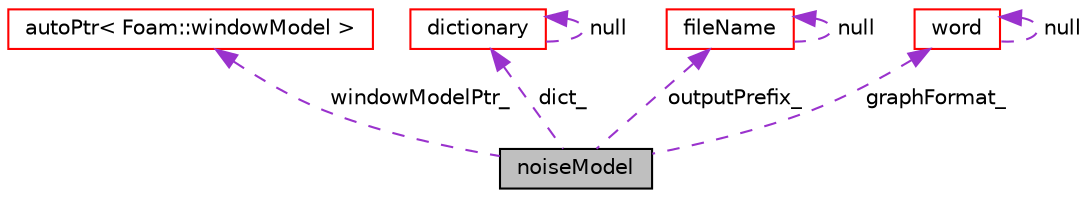 digraph "noiseModel"
{
  bgcolor="transparent";
  edge [fontname="Helvetica",fontsize="10",labelfontname="Helvetica",labelfontsize="10"];
  node [fontname="Helvetica",fontsize="10",shape=record];
  Node1 [label="noiseModel",height=0.2,width=0.4,color="black", fillcolor="grey75", style="filled" fontcolor="black"];
  Node2 -> Node1 [dir="back",color="darkorchid3",fontsize="10",style="dashed",label=" windowModelPtr_" ,fontname="Helvetica"];
  Node2 [label="autoPtr\< Foam::windowModel \>",height=0.2,width=0.4,color="red",URL="$classFoam_1_1autoPtr.html"];
  Node3 -> Node1 [dir="back",color="darkorchid3",fontsize="10",style="dashed",label=" dict_" ,fontname="Helvetica"];
  Node3 [label="dictionary",height=0.2,width=0.4,color="red",URL="$classFoam_1_1dictionary.html",tooltip="A list of keyword definitions, which are a keyword followed by a number of values (eg..."];
  Node3 -> Node3 [dir="back",color="darkorchid3",fontsize="10",style="dashed",label=" null" ,fontname="Helvetica"];
  Node4 -> Node1 [dir="back",color="darkorchid3",fontsize="10",style="dashed",label=" outputPrefix_" ,fontname="Helvetica"];
  Node4 [label="fileName",height=0.2,width=0.4,color="red",URL="$classFoam_1_1fileName.html",tooltip="A class for handling file names. "];
  Node4 -> Node4 [dir="back",color="darkorchid3",fontsize="10",style="dashed",label=" null" ,fontname="Helvetica"];
  Node5 -> Node1 [dir="back",color="darkorchid3",fontsize="10",style="dashed",label=" graphFormat_" ,fontname="Helvetica"];
  Node5 [label="word",height=0.2,width=0.4,color="red",URL="$classFoam_1_1word.html",tooltip="A class for handling words, derived from Foam::string. "];
  Node5 -> Node5 [dir="back",color="darkorchid3",fontsize="10",style="dashed",label=" null" ,fontname="Helvetica"];
}
